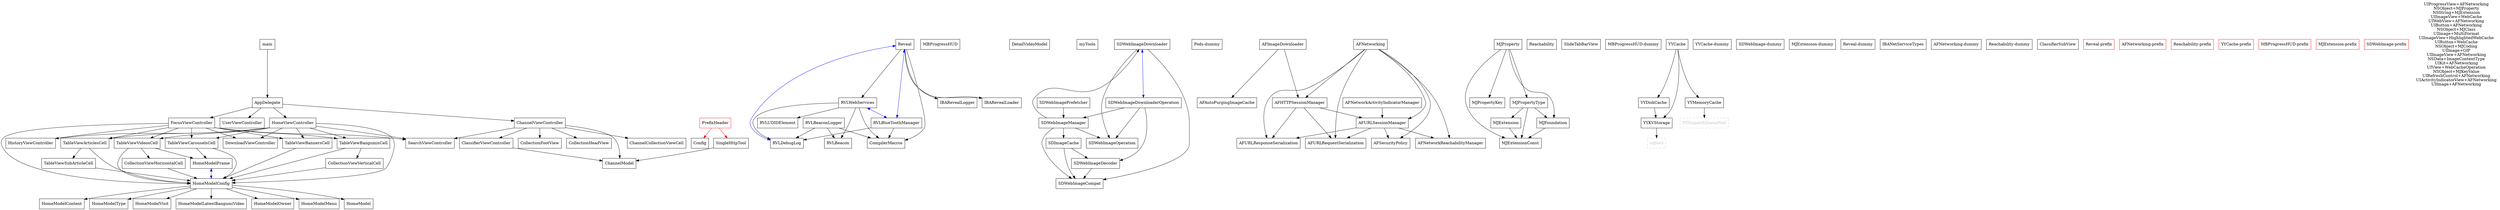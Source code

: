 digraph G {
	node [shape=box];
	"CollectionHeadView" -> {};
	"RVLBeaconLogger" -> "RVLBeacon";
	"RVLBeaconLogger" -> "RVLDebugLog";
	"RVLBeaconLogger" -> "CompilerMacros";
	"MBProgressHUD" -> {};
	"DetailVideoModel" -> {};
	"HomeModelContent" -> {};
	"FocusViewController" -> "DownloadViewController";
	"FocusViewController" -> "TableViewBangumisCell";
	"FocusViewController" -> "TableViewVideosCell";
	"FocusViewController" -> "HomeModelConfig";
	"FocusViewController" -> "HistoryViewController";
	"FocusViewController" -> "TableViewArticlesCell";
	"FocusViewController" -> "TableViewBannersCell";
	"FocusViewController" -> "TableViewCarouselsCell";
	"FocusViewController" -> "SearchViewController";
	"myTools" -> {};
	"SDWebImageCompat" -> {};
	"Pods-dummy" -> {};
	"AFAutoPurgingImageCache" -> {};
	"AFNetworking" -> "AFSecurityPolicy";
	"AFNetworking" -> "AFNetworkReachabilityManager";
	"AFNetworking" -> "AFURLResponseSerialization";
	"AFNetworking" -> "AFURLRequestSerialization";
	"AFNetworking" -> "AFURLSessionManager";
	"AFNetworking" -> "AFHTTPSessionManager";
	"HomeModelType" -> {};
	"main" -> "AppDelegate";
	"RVLBeacon" -> {};
	"MJExtension" -> "MJExtensionConst";
	"SDWebImageOperation" -> {};
	"Reachability" -> {};
	"SDWebImageDownloader" -> "SDWebImageCompat";
	"SDWebImageDownloader" -> "SDWebImageOperation";
	"CollectionViewHorizontalCell" -> "HomeModelConfig";
	"CollectionViewVerticalCell" -> "HomeModelConfig";
	"SlideTabBarView" -> {};
	"HomeModelVisit" -> {};
	"RVLWebServices" -> "RVLBeacon";
	"RVLWebServices" -> "RVLUDIDElement";
	"RVLWebServices" -> "RVLDebugLog";
	"RVLWebServices" -> "CompilerMacros";
	"AFNetworkActivityIndicatorManager" -> "AFURLSessionManager";
	"ClassifierViewController" -> "ChannelModel";
	"MBProgressHUD-dummy" -> {};
	"YYDiskCache" -> "YYKVStorage";
	"AFURLSessionManager" -> "AFURLRequestSerialization";
	"AFURLSessionManager" -> "AFURLResponseSerialization";
	"AFURLSessionManager" -> "AFNetworkReachabilityManager";
	"AFURLSessionManager" -> "AFSecurityPolicy";
	"TableViewBangumisCell" -> "HomeModelConfig";
	"TableViewBangumisCell" -> "CollectionViewVerticalCell";
	"RVLUDIDElement" -> {};
	"MJProperty" -> "MJExtensionConst";
	"MJProperty" -> "MJPropertyKey";
	"MJProperty" -> "MJPropertyType";
	"MJProperty" -> "MJFoundation";
	"HomeModelConfig" -> "HomeModelVisit";
	"HomeModelConfig" -> "HomeModelLatestBangumiVideo";
	"HomeModelConfig" -> "HomeModelOwner";
	"HomeModelConfig" -> "HomeModelMenu";
	"HomeModelConfig" -> "HomeModel";
	"HomeModelConfig" -> "HomeModelType";
	"HomeModelConfig" -> "HomeModelContent";
	"YYMemoryCache" -> "YYDispatchQueuePool";
	"TableViewCarouselsCell" -> "HomeModelConfig";
	"TableViewCarouselsCell" -> "HomeModelFrame";
	"Reveal" -> "RVLWebServices";
	"Reveal" -> "IBARevealLogger";
	"Reveal" -> "CompilerMacros";
	"Reveal" -> "IBARevealLoader";
	"AFNetworkReachabilityManager" -> {};
	"MJFoundation" -> "MJExtensionConst";
	"YYCache-dummy" -> {};
	"SDWebImageManager" -> "SDWebImageCompat";
	"SDWebImageManager" -> "SDWebImageOperation";
	"SDWebImageManager" -> "SDWebImageDownloader";
	"SDWebImageManager" -> "SDImageCache";
	"MJPropertyType" -> "MJExtensionConst";
	"MJPropertyType" -> "MJFoundation";
	"MJPropertyType" -> "MJExtension";
	"SDImageCache" -> "SDWebImageCompat";
	"SDImageCache" -> "SDWebImageDecoder";
	"SDWebImage-dummy" -> {};
	"HomeModelLatestBangumiVideo" -> {};
	"ChannelModel" -> {};
	"HomeViewController" -> "DownloadViewController";
	"HomeViewController" -> "TableViewBangumisCell";
	"HomeViewController" -> "TableViewVideosCell";
	"HomeViewController" -> "HomeModelConfig";
	"HomeViewController" -> "HistoryViewController";
	"HomeViewController" -> "TableViewArticlesCell";
	"HomeViewController" -> "TableViewBannersCell";
	"HomeViewController" -> "TableViewCarouselsCell";
	"HomeViewController" -> "SearchViewController";
	"SearchViewController" -> {};
	"AFSecurityPolicy" -> {};
	"MJPropertyKey" -> {};
	"HomeModelMenu" -> {};
	"HomeModel" -> {};
	"Config" -> {};
	"SDWebImageDownloaderOperation" -> "SDWebImageManager";
	"SDWebImageDownloaderOperation" -> "SDWebImageDecoder";
	"SDWebImageDownloaderOperation" -> "SDWebImageOperation";
	"TableViewArticlesCell" -> "HomeModelConfig";
	"TableViewArticlesCell" -> "TableViewSubArticleCell";
	"AFImageDownloader" -> "AFHTTPSessionManager";
	"AFImageDownloader" -> "AFAutoPurgingImageCache";
	"TableViewBannersCell" -> "HomeModelConfig";
	"MJExtension-dummy" -> {};
	"AFHTTPSessionManager" -> "AFURLRequestSerialization";
	"AFHTTPSessionManager" -> "AFURLResponseSerialization";
	"AFHTTPSessionManager" -> "AFURLSessionManager";
	"TableViewVideosCell" -> "HomeModelConfig";
	"TableViewVideosCell" -> "HomeModelFrame";
	"TableViewVideosCell" -> "CollectionViewHorizontalCell";
	"HistoryViewController" -> {};
	"RVLBlueToothManager" -> "RVLDebugLog";
	"RVLBlueToothManager" -> "CompilerMacros";
	"ChannelViewController" -> "ChannelCollectionViewCell";
	"ChannelViewController" -> "ChannelModel";
	"ChannelViewController" -> "CollectionHeadView";
	"ChannelViewController" -> "ClassifierViewController";
	"ChannelViewController" -> "CollectionFootView";
	"ChannelViewController" -> "SearchViewController";
	"YYKVStorage" -> "sqlite3";
	"HomeModelOwner" -> {};
	"TableViewSubArticleCell" -> "HomeModelConfig";
	"AFURLRequestSerialization" -> {};
	"Reveal-dummy" -> {};
	"MJExtensionConst" -> {};
	"IBANetServiceTypes" -> {};
	"SDWebImageDecoder" -> "SDWebImageCompat";
	"CollectionFootView" -> {};
	"AFNetworking-dummy" -> {};
	"CompilerMacros" -> {};
	"UserViewController" -> {};
	"SingleHttpTool" -> "ChannelModel";
	"DownloadViewController" -> {};
	"IBARevealLogger" -> {};
	"AppDelegate" -> "UserViewController";
	"AppDelegate" -> "HomeViewController";
	"AppDelegate" -> "FocusViewController";
	"AppDelegate" -> "ChannelViewController";
	"Reachability-dummy" -> {};
	"SDWebImagePrefetcher" -> "SDWebImageManager";
	"YYCache" -> "YYMemoryCache";
	"YYCache" -> "YYDiskCache";
	"YYCache" -> "YYKVStorage";
	"AFURLResponseSerialization" -> {};
	"ChannelCollectionViewCell" -> {};
	"ClassifierSubView" -> {};
	"IBARevealLoader" -> {};
	
	"Reveal-prefix" [color=red];
	"AFNetworking-prefix" [color=red];
	"Reachability-prefix" [color=red];
	"YYCache-prefix" [color=red];
	"MBProgressHUD-prefix" [color=red];
	"MJExtension-prefix" [color=red];
	"SDWebImage-prefix" [color=red];
	"PrefixHeader" [color=red];
	"PrefixHeader" -> "SingleHttpTool" [color=red];
	"PrefixHeader" -> "Config" [color=red];
	
	edge [color=blue, dir=both];
	"Reveal" -> "RVLDebugLog";
	"HomeModelFrame" -> "HomeModelConfig";
	"RVLWebServices" -> "RVLBlueToothManager";
	"SDWebImageDownloader" -> "SDWebImageDownloaderOperation";
	"Reveal" -> "RVLBlueToothManager";
	"sqlite3" [color=gray, style=dashed, fontcolor=gray]
	"YYDispatchQueuePool" [color=gray, style=dashed, fontcolor=gray]
	
	edge [color=black];
	node [shape=plaintext];
	"Categories" [label="UIProgressView+AFNetworking\nNSObject+MJProperty\nNSString+MJExtension\nUIImageView+WebCache\nUIWebView+AFNetworking\nUIButton+AFNetworking\nNSObject+MJClass\nUIImage+MultiFormat\nUIImageView+HighlightedWebCache\nUIButton+WebCache\nNSObject+MJCoding\nUIImage+GIF\nUIImageView+AFNetworking\nNSData+ImageContentType\nUIKit+AFNetworking\nUIView+WebCacheOperation\nNSObject+MJKeyValue\nUIRefreshControl+AFNetworking\nUIActivityIndicatorView+AFNetworking\nUIImage+AFNetworking"];
}

